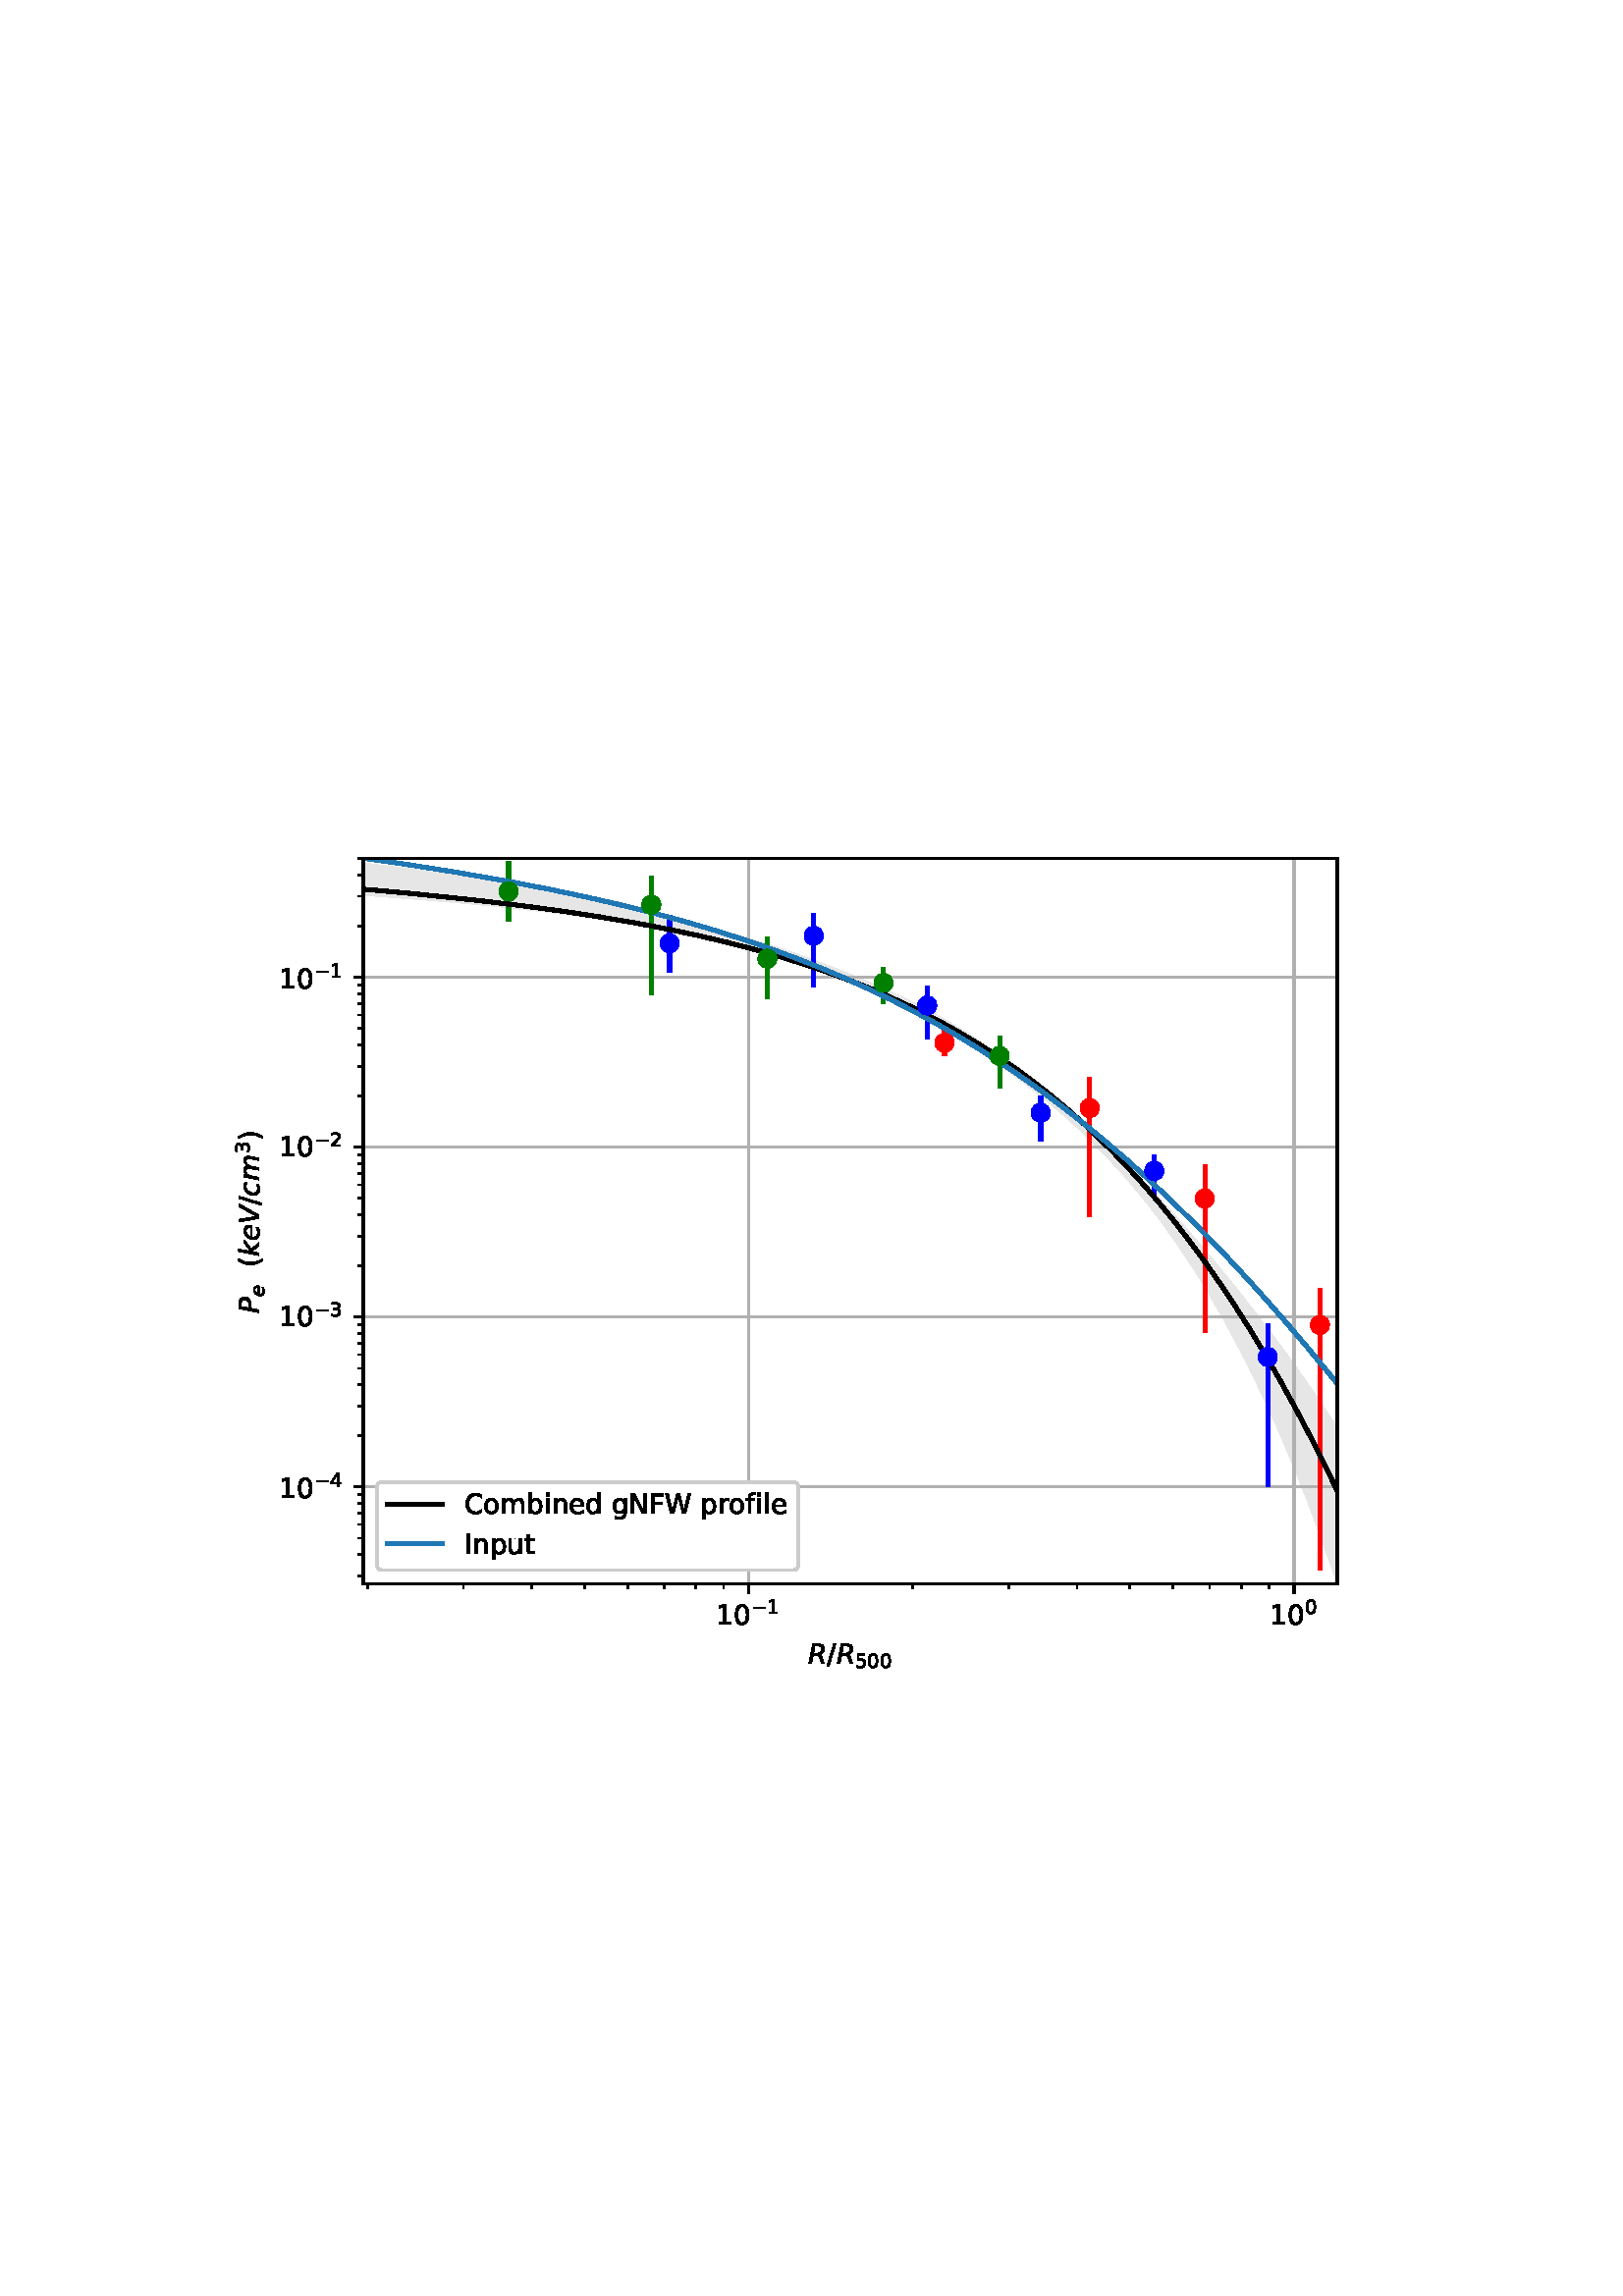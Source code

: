 %!PS-Adobe-3.0 EPSF-3.0
%%Orientation: portrait
%%BoundingBox: 75 223 536 568
%%EndComments
%%BeginProlog
/mpldict 9 dict def
mpldict begin
/m { moveto } bind def
/l { lineto } bind def
/r { rlineto } bind def
/c { curveto } bind def
/cl { closepath } bind def
/box {
m
1 index 0 r
0 exch r
neg 0 r
cl
} bind def
/clipbox {
box
clip
newpath
} bind def
%!PS-Adobe-3.0 Resource-Font
%%Copyright: Copyright (c) 2003 by Bitstream, Inc. All Rights Reserved. Copyright (c) 2006 by Tavmjong Bah. All Rights Reserved. DejaVu changes are in public domain 
25 dict begin
/_d{bind def}bind def
/_m{moveto}_d
/_l{lineto}_d
/_cl{closepath eofill}_d
/_c{curveto}_d
/_sc{7 -1 roll{setcachedevice}{pop pop pop pop pop pop}ifelse}_d
/_e{exec}_d
/FontName /DejaVuSans def
/PaintType 0 def
/FontMatrix[.001 0 0 .001 0 0]def
/FontBBox[-1021 -463 1793 1232]def
/FontType 3 def
/Encoding [ /space /parenleft /parenright /slash /zero /one /two /three /four /five /C /F /I /N /W /b /d /e /f /g /i /l /m /n /o /p /r /t /u /minus ] def
/FontInfo 10 dict dup begin
/FamilyName (DejaVu Sans) def
/FullName (DejaVu Sans) def
/Notice (Copyright (c) 2003 by Bitstream, Inc. All Rights Reserved. Copyright (c) 2006 by Tavmjong Bah. All Rights Reserved. DejaVu changes are in public domain ) def
/Weight (Book) def
/Version (Version 2.35) def
/ItalicAngle 0.0 def
/isFixedPitch false def
/UnderlinePosition -130 def
/UnderlineThickness 90 def
end readonly def
/CharStrings 30 dict dup begin
/space{318 0 0 0 0 0 _sc
}_d
/parenleft{390 0 86 -131 310 759 _sc
310 759 _m
266 683 234 609 213 536 _c
191 463 181 389 181 314 _c
181 238 191 164 213 91 _c
234 17 266 -56 310 -131 _c
232 -131 _l
183 -54 146 20 122 94 _c
98 168 86 241 86 314 _c
86 386 98 459 122 533 _c
146 607 182 682 232 759 _c
310 759 _l
_cl}_d
/parenright{390 0 80 -131 304 759 _sc
80 759 _m
158 759 _l
206 682 243 607 267 533 _c
291 459 304 386 304 314 _c
304 241 291 168 267 94 _c
243 20 206 -54 158 -131 _c
80 -131 _l
123 -56 155 17 177 91 _c
198 164 209 238 209 314 _c
209 389 198 463 177 536 _c
155 609 123 683 80 759 _c
_cl}_d
/slash{337 0 0 -92 337 729 _sc
254 729 _m
337 729 _l
83 -92 _l
0 -92 _l
254 729 _l
_cl}_d
/zero{636 0 66 -13 570 742 _sc
318 664 _m
267 664 229 639 203 589 _c
177 539 165 464 165 364 _c
165 264 177 189 203 139 _c
229 89 267 64 318 64 _c
369 64 407 89 433 139 _c
458 189 471 264 471 364 _c
471 464 458 539 433 589 _c
407 639 369 664 318 664 _c
318 742 _m
399 742 461 709 505 645 _c
548 580 570 486 570 364 _c
570 241 548 147 505 83 _c
461 19 399 -13 318 -13 _c
236 -13 173 19 130 83 _c
87 147 66 241 66 364 _c
66 486 87 580 130 645 _c
173 709 236 742 318 742 _c
_cl}_d
/one{636 0 110 0 544 729 _sc
124 83 _m
285 83 _l
285 639 _l
110 604 _l
110 694 _l
284 729 _l
383 729 _l
383 83 _l
544 83 _l
544 0 _l
124 0 _l
124 83 _l
_cl}_d
/two{{636 0 73 0 536 742 _sc
192 83 _m
536 83 _l
536 0 _l
73 0 _l
73 83 _l
110 121 161 173 226 239 _c
290 304 331 346 348 365 _c
380 400 402 430 414 455 _c
426 479 433 504 433 528 _c
433 566 419 598 392 622 _c
365 646 330 659 286 659 _c
255 659 222 653 188 643 _c
154 632 117 616 78 594 _c
78 694 _l
118 710 155 722 189 730 _c
223 738 255 742 284 742 _c
}_e{359 742 419 723 464 685 _c
509 647 532 597 532 534 _c
532 504 526 475 515 449 _c
504 422 484 390 454 354 _c
446 344 420 317 376 272 _c
332 227 271 164 192 83 _c
_cl}_e}_d
/three{{636 0 76 -13 556 742 _sc
406 393 _m
453 383 490 362 516 330 _c
542 298 556 258 556 212 _c
556 140 531 84 482 45 _c
432 6 362 -13 271 -13 _c
240 -13 208 -10 176 -4 _c
144 1 110 10 76 22 _c
76 117 _l
103 101 133 89 166 81 _c
198 73 232 69 268 69 _c
330 69 377 81 409 105 _c
441 129 458 165 458 212 _c
458 254 443 288 413 312 _c
383 336 341 349 287 349 _c
}_e{202 349 _l
202 430 _l
291 430 _l
339 430 376 439 402 459 _c
428 478 441 506 441 543 _c
441 580 427 609 401 629 _c
374 649 336 659 287 659 _c
260 659 231 656 200 650 _c
169 644 135 635 98 623 _c
98 711 _l
135 721 170 729 203 734 _c
235 739 266 742 296 742 _c
370 742 429 725 473 691 _c
517 657 539 611 539 553 _c
539 513 527 479 504 451 _c
481 423 448 403 406 393 _c
_cl}_e}_d
/four{636 0 49 0 580 729 _sc
378 643 _m
129 254 _l
378 254 _l
378 643 _l
352 729 _m
476 729 _l
476 254 _l
580 254 _l
580 172 _l
476 172 _l
476 0 _l
378 0 _l
378 172 _l
49 172 _l
49 267 _l
352 729 _l
_cl}_d
/five{{636 0 77 -13 549 729 _sc
108 729 _m
495 729 _l
495 646 _l
198 646 _l
198 467 _l
212 472 227 476 241 478 _c
255 480 270 482 284 482 _c
365 482 429 459 477 415 _c
525 370 549 310 549 234 _c
549 155 524 94 475 51 _c
426 8 357 -13 269 -13 _c
238 -13 207 -10 175 -6 _c
143 -1 111 6 77 17 _c
77 116 _l
106 100 136 88 168 80 _c
199 72 232 69 267 69 _c
}_e{323 69 368 83 401 113 _c
433 143 450 183 450 234 _c
450 284 433 324 401 354 _c
368 384 323 399 267 399 _c
241 399 214 396 188 390 _c
162 384 135 375 108 363 _c
108 729 _l
_cl}_e}_d
/C{{698 0 56 -13 644 742 _sc
644 673 _m
644 569 _l
610 599 575 622 537 638 _c
499 653 460 661 418 661 _c
334 661 270 635 226 584 _c
182 533 160 460 160 364 _c
160 268 182 194 226 143 _c
270 92 334 67 418 67 _c
460 67 499 74 537 90 _c
575 105 610 128 644 159 _c
644 56 _l
609 32 572 15 534 4 _c
496 -7 455 -13 412 -13 _c
302 -13 215 20 151 87 _c
}_e{87 154 56 246 56 364 _c
56 481 87 573 151 641 _c
215 708 302 742 412 742 _c
456 742 497 736 535 725 _c
573 713 610 696 644 673 _c
_cl}_e}_d
/F{575 0 98 0 517 729 _sc
98 729 _m
517 729 _l
517 646 _l
197 646 _l
197 431 _l
486 431 _l
486 348 _l
197 348 _l
197 0 _l
98 0 _l
98 729 _l
_cl}_d
/I{295 0 98 0 197 729 _sc
98 729 _m
197 729 _l
197 0 _l
98 0 _l
98 729 _l
_cl}_d
/N{748 0 98 0 650 729 _sc
98 729 _m
231 729 _l
554 119 _l
554 729 _l
650 729 _l
650 0 _l
517 0 _l
194 610 _l
194 0 _l
98 0 _l
98 729 _l
_cl}_d
/W{989 0 33 0 956 729 _sc
33 729 _m
133 729 _l
286 113 _l
439 729 _l
550 729 _l
703 113 _l
856 729 _l
956 729 _l
773 0 _l
649 0 _l
495 633 _l
340 0 _l
216 0 _l
33 729 _l
_cl}_d
/b{{635 0 91 -13 580 760 _sc
487 273 _m
487 339 473 390 446 428 _c
418 466 381 485 334 485 _c
286 485 249 466 222 428 _c
194 390 181 339 181 273 _c
181 207 194 155 222 117 _c
249 79 286 61 334 61 _c
381 61 418 79 446 117 _c
473 155 487 207 487 273 _c
181 464 _m
199 496 223 520 252 536 _c
281 552 316 560 356 560 _c
422 560 476 533 518 481 _c
559 428 580 359 580 273 _c
}_e{580 187 559 117 518 65 _c
476 13 422 -13 356 -13 _c
316 -13 281 -5 252 10 _c
223 25 199 49 181 82 _c
181 0 _l
91 0 _l
91 760 _l
181 760 _l
181 464 _l
_cl}_e}_d
/d{{635 0 55 -13 544 760 _sc
454 464 _m
454 760 _l
544 760 _l
544 0 _l
454 0 _l
454 82 _l
435 49 411 25 382 10 _c
353 -5 319 -13 279 -13 _c
213 -13 159 13 117 65 _c
75 117 55 187 55 273 _c
55 359 75 428 117 481 _c
159 533 213 560 279 560 _c
319 560 353 552 382 536 _c
411 520 435 496 454 464 _c
148 273 _m
148 207 161 155 188 117 _c
215 79 253 61 301 61 _c
}_e{348 61 385 79 413 117 _c
440 155 454 207 454 273 _c
454 339 440 390 413 428 _c
385 466 348 485 301 485 _c
253 485 215 466 188 428 _c
161 390 148 339 148 273 _c
_cl}_e}_d
/e{{615 0 55 -13 562 560 _sc
562 296 _m
562 252 _l
149 252 _l
153 190 171 142 205 110 _c
238 78 284 62 344 62 _c
378 62 412 66 444 74 _c
476 82 509 95 541 113 _c
541 28 _l
509 14 476 3 442 -3 _c
408 -9 373 -13 339 -13 _c
251 -13 182 12 131 62 _c
80 112 55 181 55 268 _c
55 357 79 428 127 481 _c
175 533 241 560 323 560 _c
397 560 455 536 498 489 _c
}_e{540 441 562 377 562 296 _c
472 322 _m
471 371 457 410 431 440 _c
404 469 368 484 324 484 _c
274 484 234 469 204 441 _c
174 413 156 373 152 322 _c
472 322 _l
_cl}_e}_d
/f{352 0 23 0 371 760 _sc
371 760 _m
371 685 _l
285 685 _l
253 685 230 678 218 665 _c
205 652 199 629 199 595 _c
199 547 _l
347 547 _l
347 477 _l
199 477 _l
199 0 _l
109 0 _l
109 477 _l
23 477 _l
23 547 _l
109 547 _l
109 585 _l
109 645 123 690 151 718 _c
179 746 224 760 286 760 _c
371 760 _l
_cl}_d
/g{{635 0 55 -207 544 560 _sc
454 280 _m
454 344 440 395 414 431 _c
387 467 349 485 301 485 _c
253 485 215 467 188 431 _c
161 395 148 344 148 280 _c
148 215 161 165 188 129 _c
215 93 253 75 301 75 _c
349 75 387 93 414 129 _c
440 165 454 215 454 280 _c
544 68 _m
544 -24 523 -93 482 -139 _c
440 -184 377 -207 292 -207 _c
260 -207 231 -204 203 -200 _c
175 -195 147 -188 121 -178 _c
}_e{121 -91 _l
147 -105 173 -115 199 -122 _c
225 -129 251 -133 278 -133 _c
336 -133 380 -117 410 -87 _c
439 -56 454 -10 454 52 _c
454 96 _l
435 64 411 40 382 24 _c
353 8 319 0 279 0 _c
211 0 157 25 116 76 _c
75 127 55 195 55 280 _c
55 364 75 432 116 483 _c
157 534 211 560 279 560 _c
319 560 353 552 382 536 _c
411 520 435 496 454 464 _c
454 547 _l
544 547 _l
}_e{544 68 _l
_cl}_e}_d
/i{278 0 94 0 184 760 _sc
94 547 _m
184 547 _l
184 0 _l
94 0 _l
94 547 _l
94 760 _m
184 760 _l
184 646 _l
94 646 _l
94 760 _l
_cl}_d
/l{278 0 94 0 184 760 _sc
94 760 _m
184 760 _l
184 0 _l
94 0 _l
94 760 _l
_cl}_d
/m{{974 0 91 0 889 560 _sc
520 442 _m
542 482 569 511 600 531 _c
631 550 668 560 711 560 _c
767 560 811 540 842 500 _c
873 460 889 403 889 330 _c
889 0 _l
799 0 _l
799 327 _l
799 379 789 418 771 444 _c
752 469 724 482 686 482 _c
639 482 602 466 575 435 _c
548 404 535 362 535 309 _c
535 0 _l
445 0 _l
445 327 _l
445 379 435 418 417 444 _c
398 469 369 482 331 482 _c
}_e{285 482 248 466 221 435 _c
194 404 181 362 181 309 _c
181 0 _l
91 0 _l
91 547 _l
181 547 _l
181 462 _l
201 495 226 520 255 536 _c
283 552 317 560 357 560 _c
397 560 430 550 458 530 _c
486 510 506 480 520 442 _c
_cl}_e}_d
/n{634 0 91 0 549 560 _sc
549 330 _m
549 0 _l
459 0 _l
459 327 _l
459 379 448 417 428 443 _c
408 469 378 482 338 482 _c
289 482 251 466 223 435 _c
195 404 181 362 181 309 _c
181 0 _l
91 0 _l
91 547 _l
181 547 _l
181 462 _l
202 494 227 519 257 535 _c
286 551 320 560 358 560 _c
420 560 468 540 500 501 _c
532 462 549 405 549 330 _c
_cl}_d
/o{612 0 55 -13 557 560 _sc
306 484 _m
258 484 220 465 192 427 _c
164 389 150 338 150 273 _c
150 207 163 156 191 118 _c
219 80 257 62 306 62 _c
354 62 392 80 420 118 _c
448 156 462 207 462 273 _c
462 337 448 389 420 427 _c
392 465 354 484 306 484 _c
306 560 _m
384 560 445 534 490 484 _c
534 433 557 363 557 273 _c
557 183 534 113 490 63 _c
445 12 384 -13 306 -13 _c
227 -13 165 12 121 63 _c
77 113 55 183 55 273 _c
55 363 77 433 121 484 _c
165 534 227 560 306 560 _c
_cl}_d
/p{{635 0 91 -207 580 560 _sc
181 82 _m
181 -207 _l
91 -207 _l
91 547 _l
181 547 _l
181 464 _l
199 496 223 520 252 536 _c
281 552 316 560 356 560 _c
422 560 476 533 518 481 _c
559 428 580 359 580 273 _c
580 187 559 117 518 65 _c
476 13 422 -13 356 -13 _c
316 -13 281 -5 252 10 _c
223 25 199 49 181 82 _c
487 273 _m
487 339 473 390 446 428 _c
418 466 381 485 334 485 _c
}_e{286 485 249 466 222 428 _c
194 390 181 339 181 273 _c
181 207 194 155 222 117 _c
249 79 286 61 334 61 _c
381 61 418 79 446 117 _c
473 155 487 207 487 273 _c
_cl}_e}_d
/r{411 0 91 0 411 560 _sc
411 463 _m
401 469 390 473 378 476 _c
366 478 353 480 339 480 _c
288 480 249 463 222 430 _c
194 397 181 350 181 288 _c
181 0 _l
91 0 _l
91 547 _l
181 547 _l
181 462 _l
199 495 224 520 254 536 _c
284 552 321 560 365 560 _c
371 560 378 559 386 559 _c
393 558 401 557 411 555 _c
411 463 _l
_cl}_d
/t{392 0 27 0 368 702 _sc
183 702 _m
183 547 _l
368 547 _l
368 477 _l
183 477 _l
183 180 _l
183 135 189 106 201 94 _c
213 81 238 75 276 75 _c
368 75 _l
368 0 _l
276 0 _l
206 0 158 13 132 39 _c
106 65 93 112 93 180 _c
93 477 _l
27 477 _l
27 547 _l
93 547 _l
93 702 _l
183 702 _l
_cl}_d
/u{634 0 85 -13 543 560 _sc
85 216 _m
85 547 _l
175 547 _l
175 219 _l
175 167 185 129 205 103 _c
225 77 255 64 296 64 _c
344 64 383 79 411 110 _c
439 141 453 183 453 237 _c
453 547 _l
543 547 _l
543 0 _l
453 0 _l
453 84 _l
431 50 405 26 377 10 _c
348 -5 315 -13 277 -13 _c
214 -13 166 6 134 45 _c
101 83 85 140 85 216 _c
311 560 _m
311 560 _l
_cl}_d
/minus{838 0 106 272 732 355 _sc
106 355 _m
732 355 _l
732 272 _l
106 272 _l
106 355 _l
_cl}_d
end readonly def

/BuildGlyph
 {exch begin
 CharStrings exch
 2 copy known not{pop /.notdef}if
 true 3 1 roll get exec
 end}_d

/BuildChar {
 1 index /Encoding get exch get
 1 index /BuildGlyph get exec
}_d

FontName currentdict end definefont pop
%!PS-Adobe-3.0 Resource-Font
%%Copyright: Copyright (c) 2003 by Bitstream, Inc. All Rights Reserved. Copyright (c) 2006 by Tavmjong Bah. All Rights Reserved. DejaVu changes are in public domain 
25 dict begin
/_d{bind def}bind def
/_m{moveto}_d
/_l{lineto}_d
/_cl{closepath eofill}_d
/_c{curveto}_d
/_sc{7 -1 roll{setcachedevice}{pop pop pop pop pop pop}ifelse}_d
/_e{exec}_d
/FontName /DejaVuSans-Oblique def
/PaintType 0 def
/FontMatrix[.001 0 0 .001 0 0]def
/FontBBox[-1016 -350 1659 1068]def
/FontType 3 def
/Encoding [ /P /R /V /c /e /k /m ] def
/FontInfo 10 dict dup begin
/FamilyName (DejaVu Sans) def
/FullName (DejaVu Sans Oblique) def
/Notice (Copyright (c) 2003 by Bitstream, Inc. All Rights Reserved. Copyright (c) 2006 by Tavmjong Bah. All Rights Reserved. DejaVu changes are in public domain ) def
/Weight (Oblique) def
/Version (Version 2.35) def
/ItalicAngle -11.0 def
/isFixedPitch false def
/UnderlinePosition -130 def
/UnderlineThickness 90 def
end readonly def
/CharStrings 7 dict dup begin
/P{603 0 27 0 601 729 _sc
169 729 _m
397 729 _l
463 729 514 713 549 682 _c
583 651 601 606 601 547 _c
601 467 575 404 524 360 _c
472 315 400 293 307 293 _c
183 293 _l
126 0 _l
27 0 _l
169 729 _l
252 648 _m
199 374 _l
323 374 _l
379 374 422 388 452 417 _c
482 445 497 486 497 540 _c
497 574 486 600 466 619 _c
446 638 417 648 381 648 _c
252 648 _l
_cl}_d
/R{{695 0 27 0 600 729 _sc
252 648 _m
202 389 _l
329 389 _l
379 389 419 402 450 430 _c
480 458 496 494 496 538 _c
496 573 485 600 465 619 _c
444 638 414 648 376 648 _c
252 648 _l
433 350 _m
453 345 471 333 485 314 _c
499 294 515 256 533 199 _c
595 0 _l
491 0 _l
434 187 _l
419 235 402 267 383 283 _c
363 299 334 308 295 308 _c
186 308 _l
126 0 _l
27 0 _l
169 729 _l
}_e{391 729 _l
458 729 510 713 546 683 _c
582 653 600 609 600 552 _c
600 501 584 457 554 420 _c
523 382 483 359 433 350 _c
_cl}_e}_d
/V{684 0 78 0 742 729 _sc
206 0 _m
78 729 _l
175 729 _l
281 102 _l
635 729 _l
742 729 _l
321 0 _l
206 0 _l
_cl}_d
/c{{550 0 46 -13 536 560 _sc
536 526 _m
518 437 _l
496 452 473 464 449 472 _c
425 480 400 484 374 484 _c
345 484 318 479 292 469 _c
266 459 244 444 227 426 _c
199 397 177 364 162 326 _c
146 288 139 248 139 208 _c
139 158 151 122 176 98 _c
200 74 238 62 288 62 _c
312 62 339 65 367 73 _c
395 80 424 91 454 107 _c
437 18 _l
411 7 384 0 356 -5 _c
}_e{328 -10 300 -13 272 -13 _c
199 -13 143 5 104 41 _c
65 77 46 128 46 196 _c
46 252 56 304 76 352 _c
96 400 127 443 167 481 _c
194 507 226 526 263 540 _c
299 553 340 560 384 560 _c
409 560 434 557 459 551 _c
484 545 510 537 536 526 _c
_cl}_e}_d
/e{{615 0 46 -13 571 560 _sc
481 322 _m
481 327 482 332 483 338 _c
483 344 484 349 484 355 _c
484 395 472 426 449 449 _c
425 472 394 484 354 484 _c
309 484 270 469 236 441 _c
202 413 176 373 158 322 _c
481 322 _l
559 252 _m
141 252 _l
139 239 137 229 137 222 _c
136 215 136 209 136 204 _c
136 158 150 123 178 99 _c
206 74 245 62 296 62 _c
334 62 371 66 406 75 _c
}_e{441 83 474 96 504 114 _c
487 25 _l
454 11 420 2 386 -4 _c
352 -10 317 -13 282 -13 _c
206 -13 147 5 107 41 _c
66 77 46 128 46 195 _c
46 251 56 304 76 353 _c
96 402 126 446 166 485 _c
191 509 221 527 256 540 _c
291 553 328 560 368 560 _c
430 560 479 541 516 504 _c
552 467 571 417 571 355 _c
571 340 570 324 568 307 _c
566 289 563 271 559 252 _c
_cl}_e}_d
/k{579 0 35 0 612 760 _sc
183 760 _m
273 760 _l
187 317 _l
495 547 _l
612 547 _l
268 285 _l
519 0 _l
410 0 _l
177 267 _l
125 0 _l
35 0 _l
183 760 _l
_cl}_d
/m{{974 0 35 0 906 560 _sc
898 330 _m
834 0 _l
744 0 _l
807 327 _l
809 341 811 353 813 363 _c
814 373 815 381 815 389 _c
815 418 806 441 790 457 _c
774 473 751 482 722 482 _c
678 482 639 465 605 433 _c
571 400 549 357 539 305 _c
479 0 _l
389 0 _l
453 327 _l
455 339 457 350 459 360 _c
460 370 461 380 461 388 _c
461 418 452 441 436 457 _c
420 473 397 482 369 482 _c
}_e{325 482 285 465 251 433 _c
217 400 195 357 185 305 _c
125 0 _l
35 0 _l
142 547 _l
232 547 _l
215 462 _l
239 494 267 518 300 535 _c
333 551 368 560 406 560 _c
445 560 477 549 503 529 _c
529 508 544 479 550 442 _c
577 480 609 510 645 530 _c
681 550 719 560 759 560 _c
805 560 841 546 867 519 _c
893 492 906 454 906 405 _c
906 394 905 382 904 369 _c
}_e{902 356 900 343 898 330 _c
_cl}_e}_d
end readonly def

/BuildGlyph
 {exch begin
 CharStrings exch
 2 copy known not{pop /.notdef}if
 true 3 1 roll get exec
 end}_d

/BuildChar {
 1 index /Encoding get exch get
 1 index /BuildGlyph get exec
}_d

FontName currentdict end definefont pop
end
%%EndProlog
mpldict begin
75.6 223.2 translate
460.8 345.6 0 0 clipbox
gsave
0 0 m
460.8 0 l
460.8 345.6 l
0 345.6 l
cl
1.000 setgray
fill
grestore
gsave
57.6 38.016 m
414.72 38.016 l
414.72 304.128 l
57.6 304.128 l
cl
1.000 setgray
fill
grestore
gsave
357.1 266.1 57.6 38.02 clipbox
57.6 302.377 m
57.6 290.484 l
67.47 289.751 l
76.331 289.06 l
84.372 288.437 l
91.731 287.798 l
98.515 287.157 l
104.807 286.536 l
110.674 285.926 l
116.17 285.332 l
121.338 284.747 l
126.216 284.159 l
130.835 283.559 l
135.221 282.966 l
139.395 282.373 l
143.378 281.787 l
147.187 281.227 l
150.835 280.645 l
154.336 280.062 l
157.702 279.516 l
160.942 278.949 l
164.066 278.351 l
167.081 277.781 l
169.995 277.22 l
172.814 276.685 l
175.545 276.092 l
178.192 275.526 l
180.761 274.956 l
183.256 274.391 l
185.682 273.859 l
188.042 273.286 l
190.339 272.719 l
192.577 272.171 l
194.759 271.608 l
196.887 271.069 l
198.965 270.525 l
200.994 269.963 l
202.976 269.386 l
204.915 268.821 l
206.811 268.247 l
208.666 267.682 l
210.483 267.137 l
212.263 266.588 l
214.006 266.027 l
215.716 265.457 l
217.392 264.891 l
219.037 264.328 l
220.651 263.768 l
222.236 263.226 l
223.792 262.687 l
225.321 262.13 l
226.824 261.584 l
228.3 261.023 l
229.753 260.471 l
231.181 259.911 l
232.586 259.375 l
233.969 258.826 l
235.33 258.306 l
236.67 257.752 l
237.99 257.218 l
239.29 256.681 l
240.571 256.155 l
241.833 255.6 l
243.078 255.064 l
244.304 254.524 l
245.514 253.956 l
246.707 253.405 l
247.883 252.889 l
249.044 252.337 l
250.19 251.796 l
251.321 251.257 l
252.437 250.724 l
253.539 250.178 l
254.628 249.641 l
255.702 249.124 l
256.764 248.603 l
257.813 248.063 l
258.849 247.532 l
259.873 246.999 l
260.886 246.482 l
261.886 245.954 l
262.875 245.433 l
263.853 244.893 l
264.82 244.365 l
265.777 243.826 l
266.723 243.302 l
267.659 242.785 l
268.584 242.257 l
269.501 241.731 l
270.407 241.202 l
271.304 240.681 l
272.192 240.172 l
273.071 239.666 l
273.941 239.131 l
274.803 238.619 l
275.656 238.116 l
276.501 237.599 l
277.338 237.084 l
278.166 236.574 l
278.987 236.064 l
279.8 235.554 l
280.606 235.027 l
281.404 234.515 l
282.195 234.007 l
282.979 233.508 l
283.756 233.01 l
284.526 232.497 l
285.289 231.993 l
286.045 231.478 l
286.795 230.972 l
287.539 230.471 l
288.276 229.968 l
289.007 229.469 l
289.732 228.983 l
290.451 228.489 l
291.164 227.998 l
291.871 227.491 l
292.573 226.99 l
293.269 226.493 l
293.959 225.995 l
294.644 225.508 l
295.324 225.008 l
295.998 224.509 l
296.667 224.006 l
297.331 223.512 l
297.99 223.019 l
298.644 222.524 l
299.293 222.031 l
299.937 221.551 l
300.577 221.066 l
301.212 220.584 l
301.842 220.111 l
302.468 219.632 l
303.089 219.148 l
303.706 218.672 l
304.318 218.166 l
304.926 217.672 l
305.53 217.192 l
306.13 216.715 l
306.726 216.237 l
307.317 215.766 l
307.905 215.29 l
308.489 214.817 l
309.068 214.341 l
309.644 213.858 l
310.216 213.383 l
310.785 212.908 l
311.35 212.437 l
311.911 211.949 l
312.468 211.463 l
313.022 211.005 l
313.572 210.534 l
314.119 210.046 l
314.663 209.562 l
315.203 209.098 l
315.74 208.59 l
316.273 208.124 l
316.803 207.631 l
317.33 207.147 l
317.854 206.659 l
318.375 206.153 l
318.892 205.664 l
319.407 205.199 l
319.918 204.705 l
320.427 204.231 l
320.932 203.76 l
321.435 203.274 l
321.935 202.773 l
322.432 202.301 l
322.926 201.831 l
323.417 201.358 l
323.905 200.903 l
324.391 200.412 l
324.874 199.934 l
325.354 199.451 l
325.832 198.971 l
326.307 198.494 l
326.78 198.026 l
327.25 197.534 l
327.717 197.057 l
328.182 196.576 l
328.645 196.094 l
329.105 195.615 l
329.562 195.144 l
330.017 194.654 l
330.47 194.175 l
330.921 193.687 l
331.369 193.21 l
331.815 192.721 l
332.258 192.234 l
332.699 191.768 l
333.139 191.309 l
333.575 190.827 l
334.01 190.367 l
334.443 189.883 l
334.873 189.411 l
335.301 188.948 l
335.727 188.485 l
336.151 188.019 l
336.574 187.547 l
336.993 187.066 l
337.411 186.591 l
337.827 186.111 l
338.241 185.62 l
338.653 185.148 l
339.063 184.658 l
339.472 184.17 l
339.878 183.686 l
340.282 183.202 l
340.685 182.713 l
341.085 182.224 l
341.484 181.75 l
341.881 181.273 l
342.276 180.817 l
342.669 180.334 l
343.061 179.851 l
343.451 179.371 l
343.839 178.903 l
344.225 178.423 l
344.61 177.94 l
344.993 177.469 l
345.374 176.959 l
345.754 176.494 l
346.132 176.004 l
346.508 175.503 l
346.882 175.026 l
347.256 174.538 l
347.627 174.044 l
347.997 173.577 l
348.365 173.1 l
348.732 172.597 l
349.097 172.118 l
349.461 171.626 l
349.823 171.156 l
350.184 170.666 l
350.543 170.166 l
350.901 169.667 l
351.257 169.156 l
351.612 168.668 l
351.965 168.179 l
352.317 167.705 l
352.667 167.204 l
353.017 166.713 l
353.364 166.228 l
353.711 165.722 l
354.055 165.246 l
354.399 164.791 l
354.741 164.289 l
355.082 163.788 l
355.422 163.299 l
355.76 162.82 l
356.097 162.364 l
356.432 161.888 l
356.767 161.388 l
357.1 160.884 l
357.431 160.395 l
357.762 159.899 l
358.091 159.443 l
358.419 158.961 l
358.746 158.461 l
359.071 157.964 l
359.396 157.467 l
359.719 156.972 l
360.041 156.494 l
360.361 155.995 l
360.681 155.488 l
360.999 154.989 l
361.316 154.508 l
361.633 154.028 l
361.947 153.544 l
362.261 153.064 l
362.574 152.586 l
362.885 152.105 l
363.196 151.609 l
363.505 151.134 l
363.813 150.637 l
364.12 150.148 l
364.426 149.642 l
364.731 149.131 l
365.035 148.619 l
365.338 148.108 l
365.64 147.608 l
365.941 147.108 l
366.24 146.609 l
366.539 146.109 l
366.837 145.609 l
367.133 145.106 l
367.429 144.609 l
367.723 144.119 l
368.017 143.612 l
368.31 143.113 l
368.601 142.61 l
368.892 142.109 l
369.182 141.607 l
369.47 141.111 l
369.758 140.601 l
370.045 140.085 l
370.331 139.599 l
370.616 139.113 l
370.9 138.613 l
371.183 138.114 l
371.465 137.619 l
371.746 137.125 l
372.027 136.616 l
372.306 136.151 l
372.585 135.684 l
372.862 135.198 l
373.139 134.697 l
373.415 134.207 l
373.69 133.711 l
373.964 133.198 l
374.238 132.688 l
374.51 132.196 l
374.782 131.686 l
375.052 131.181 l
375.322 130.706 l
375.591 130.2 l
375.859 129.693 l
376.127 129.197 l
376.393 128.689 l
376.659 128.179 l
376.924 127.682 l
377.188 127.176 l
377.452 126.67 l
377.714 126.167 l
377.976 125.663 l
378.237 125.156 l
378.497 124.65 l
378.757 124.147 l
379.015 123.648 l
379.273 123.153 l
379.53 122.658 l
379.787 122.162 l
380.042 121.668 l
380.297 121.19 l
380.551 120.711 l
380.804 120.212 l
381.057 119.712 l
381.309 119.209 l
381.56 118.704 l
381.811 118.208 l
382.06 117.721 l
382.309 117.217 l
382.558 116.721 l
382.805 116.231 l
383.052 115.727 l
383.298 115.229 l
383.544 114.724 l
383.788 114.216 l
384.033 113.713 l
384.276 113.214 l
384.519 112.706 l
384.761 112.211 l
385.002 111.701 l
385.243 111.191 l
385.483 110.681 l
385.722 110.174 l
385.961 109.677 l
386.199 109.171 l
386.437 108.669 l
386.673 108.168 l
386.91 107.668 l
387.145 107.16 l
387.38 106.646 l
387.614 106.143 l
387.848 105.672 l
388.081 105.174 l
388.313 104.676 l
388.545 104.178 l
388.776 103.68 l
389.006 103.183 l
389.236 102.685 l
389.466 102.187 l
389.694 101.694 l
389.922 101.206 l
390.15 100.708 l
390.377 100.21 l
390.603 99.712 l
390.829 99.214 l
391.054 98.711 l
391.278 98.204 l
391.502 97.707 l
391.726 97.225 l
391.948 96.749 l
392.171 96.264 l
392.392 95.786 l
392.613 95.279 l
392.834 94.774 l
393.054 94.266 l
393.273 93.768 l
393.492 93.27 l
393.711 92.759 l
393.928 92.255 l
394.146 91.749 l
394.362 91.249 l
394.579 90.75 l
394.794 90.256 l
395.009 89.77 l
395.224 89.261 l
395.438 88.749 l
395.651 88.241 l
395.864 87.734 l
396.077 87.224 l
396.289 86.713 l
396.5 86.217 l
396.711 85.728 l
396.921 85.239 l
397.131 84.729 l
397.341 84.22 l
397.55 83.711 l
397.758 83.202 l
397.966 82.697 l
398.173 82.199 l
398.38 81.701 l
398.587 81.189 l
398.792 80.677 l
398.998 80.166 l
399.203 79.664 l
399.407 79.183 l
399.611 78.701 l
399.815 78.22 l
400.018 77.722 l
400.22 77.221 l
400.422 76.718 l
400.624 76.214 l
400.825 75.711 l
401.026 75.208 l
401.226 74.712 l
401.426 74.217 l
401.625 73.722 l
401.824 73.227 l
402.022 72.737 l
402.22 72.27 l
402.418 71.764 l
402.615 71.25 l
402.811 70.736 l
403.007 70.225 l
403.203 69.722 l
403.398 69.219 l
403.593 68.715 l
403.788 68.212 l
403.982 67.709 l
404.175 67.199 l
404.368 66.689 l
404.561 66.178 l
404.753 65.668 l
404.945 65.156 l
405.136 64.646 l
405.327 64.137 l
405.518 63.644 l
405.708 63.133 l
405.898 62.622 l
406.087 62.113 l
406.276 61.606 l
406.464 61.108 l
406.652 60.593 l
406.84 60.093 l
407.027 59.594 l
407.214 59.094 l
407.401 58.595 l
407.587 58.104 l
407.772 57.599 l
407.958 57.087 l
408.143 56.574 l
408.327 56.061 l
408.511 55.549 l
408.695 55.036 l
408.878 54.523 l
409.061 54.008 l
409.244 53.492 l
409.426 52.977 l
409.607 52.472 l
409.789 51.961 l
409.97 51.449 l
410.151 50.936 l
410.331 50.424 l
410.511 49.911 l
410.69 49.399 l
410.869 48.886 l
411.048 48.374 l
411.227 47.861 l
411.405 47.353 l
411.582 46.894 l
411.76 46.414 l
411.937 45.937 l
412.113 45.457 l
412.289 44.955 l
412.465 44.453 l
412.641 43.951 l
412.816 43.448 l
412.991 42.946 l
413.165 42.44 l
413.339 41.934 l
413.513 41.43 l
413.687 40.95 l
413.86 40.454 l
414.032 39.957 l
414.205 39.461 l
414.377 38.991 l
414.549 38.52 l
414.72 38.016 l
414.72 95.364 l
414.72 95.364 l
414.549 95.624 l
414.377 95.877 l
414.205 96.126 l
414.032 96.376 l
413.86 96.631 l
413.687 96.909 l
413.513 97.17 l
413.339 97.418 l
413.165 97.683 l
412.991 97.95 l
412.816 98.218 l
412.641 98.486 l
412.465 98.755 l
412.289 99.018 l
412.113 99.281 l
411.937 99.545 l
411.76 99.808 l
411.582 100.074 l
411.405 100.349 l
411.227 100.623 l
411.048 100.898 l
410.869 101.169 l
410.69 101.435 l
410.511 101.7 l
410.331 101.962 l
410.151 102.226 l
409.97 102.494 l
409.789 102.761 l
409.607 103.036 l
409.426 103.315 l
409.244 103.592 l
409.061 103.869 l
408.878 104.145 l
408.695 104.422 l
408.511 104.698 l
408.327 104.964 l
408.143 105.238 l
407.958 105.514 l
407.772 105.771 l
407.587 106.036 l
407.401 106.314 l
407.214 106.594 l
407.027 106.874 l
406.84 107.153 l
406.652 107.424 l
406.464 107.677 l
406.276 107.957 l
406.087 108.234 l
405.898 108.511 l
405.708 108.788 l
405.518 109.056 l
405.327 109.324 l
405.136 109.598 l
404.945 109.884 l
404.753 110.171 l
404.561 110.458 l
404.368 110.745 l
404.175 111.032 l
403.982 111.307 l
403.788 111.576 l
403.593 111.845 l
403.398 112.134 l
403.203 112.405 l
403.007 112.673 l
402.811 112.944 l
402.615 113.217 l
402.418 113.494 l
402.22 113.784 l
402.022 114.074 l
401.824 114.365 l
401.625 114.652 l
401.426 114.931 l
401.226 115.21 l
401.026 115.49 l
400.825 115.789 l
400.624 116.129 l
400.422 116.433 l
400.22 116.727 l
400.018 117.02 l
399.815 117.303 l
399.611 117.616 l
399.407 117.905 l
399.203 118.187 l
398.998 118.465 l
398.792 118.742 l
398.587 119.019 l
398.38 119.293 l
398.173 119.56 l
397.966 119.848 l
397.758 120.134 l
397.55 120.423 l
397.341 120.701 l
397.131 120.985 l
396.921 121.274 l
396.711 121.562 l
396.5 121.858 l
396.289 122.149 l
396.077 122.429 l
395.864 122.716 l
395.651 123.002 l
395.438 123.291 l
395.224 123.58 l
395.009 123.879 l
394.794 124.178 l
394.579 124.459 l
394.362 124.746 l
394.146 125.059 l
393.928 125.368 l
393.711 125.657 l
393.492 125.957 l
393.273 126.264 l
393.054 126.536 l
392.834 126.826 l
392.613 127.12 l
392.392 127.401 l
392.171 127.678 l
391.948 127.98 l
391.726 128.286 l
391.502 128.589 l
391.278 128.89 l
391.054 129.182 l
390.829 129.474 l
390.603 129.764 l
390.377 130.055 l
390.15 130.342 l
389.922 130.647 l
389.694 130.94 l
389.466 131.235 l
389.236 131.532 l
389.006 131.829 l
388.776 132.127 l
388.545 132.42 l
388.313 132.709 l
388.081 133.019 l
387.848 133.335 l
387.614 133.649 l
387.38 133.965 l
387.145 134.285 l
386.91 134.59 l
386.673 134.876 l
386.437 135.182 l
386.199 135.498 l
385.961 135.814 l
385.722 136.134 l
385.483 136.452 l
385.243 136.772 l
385.002 137.071 l
384.761 137.364 l
384.519 137.677 l
384.276 137.986 l
384.033 138.297 l
383.788 138.606 l
383.544 138.915 l
383.298 139.229 l
383.052 139.551 l
382.805 139.876 l
382.558 140.19 l
382.309 140.505 l
382.06 140.819 l
381.811 141.162 l
381.56 141.504 l
381.309 141.839 l
381.057 142.164 l
380.804 142.477 l
380.551 142.799 l
380.297 143.128 l
380.042 143.462 l
379.787 143.797 l
379.53 144.111 l
379.273 144.417 l
379.015 144.772 l
378.757 145.12 l
378.497 145.467 l
378.237 145.809 l
377.976 146.125 l
377.714 146.438 l
377.452 146.761 l
377.188 147.089 l
376.924 147.418 l
376.659 147.745 l
376.393 148.063 l
376.127 148.394 l
375.859 148.743 l
375.591 149.068 l
375.322 149.383 l
375.052 149.702 l
374.782 150.034 l
374.51 150.361 l
374.238 150.696 l
373.964 151.024 l
373.69 151.358 l
373.415 151.687 l
373.139 152.016 l
372.862 152.351 l
372.585 152.682 l
372.306 153.026 l
372.027 153.362 l
371.746 153.708 l
371.465 154.062 l
371.183 154.412 l
370.9 154.744 l
370.616 155.097 l
370.331 155.419 l
370.045 155.754 l
369.758 156.09 l
369.47 156.434 l
369.182 156.785 l
368.892 157.112 l
368.601 157.463 l
368.31 157.807 l
368.017 158.135 l
367.723 158.485 l
367.429 158.835 l
367.133 159.199 l
366.837 159.576 l
366.539 159.933 l
366.24 160.282 l
365.941 160.628 l
365.64 160.985 l
365.338 161.334 l
365.035 161.704 l
364.731 162.082 l
364.426 162.452 l
364.12 162.822 l
363.813 163.169 l
363.505 163.516 l
363.196 163.87 l
362.885 164.228 l
362.574 164.605 l
362.261 164.984 l
361.947 165.343 l
361.633 165.709 l
361.316 166.116 l
360.999 166.506 l
360.681 166.879 l
360.361 167.227 l
360.041 167.584 l
359.719 167.961 l
359.396 168.316 l
359.071 168.693 l
358.746 169.068 l
358.419 169.456 l
358.091 169.821 l
357.762 170.209 l
357.431 170.574 l
357.1 170.958 l
356.767 171.334 l
356.432 171.707 l
356.097 172.077 l
355.76 172.477 l
355.422 172.876 l
355.082 173.251 l
354.741 173.645 l
354.399 174.02 l
354.055 174.414 l
353.711 174.797 l
353.364 175.188 l
353.017 175.579 l
352.667 175.975 l
352.317 176.376 l
351.965 176.751 l
351.612 177.147 l
351.257 177.558 l
350.901 177.951 l
350.543 178.358 l
350.184 178.76 l
349.823 179.162 l
349.461 179.562 l
349.097 179.982 l
348.732 180.388 l
348.365 180.79 l
347.997 181.23 l
347.627 181.636 l
347.256 182.068 l
346.882 182.458 l
346.508 182.85 l
346.132 183.256 l
345.754 183.654 l
345.374 184.047 l
344.993 184.448 l
344.61 184.852 l
344.225 185.276 l
343.839 185.693 l
343.451 186.115 l
343.061 186.536 l
342.669 186.923 l
342.276 187.324 l
341.881 187.742 l
341.484 188.189 l
341.085 188.596 l
340.685 189.006 l
340.282 189.417 l
339.878 189.845 l
339.472 190.26 l
339.063 190.69 l
338.653 191.112 l
338.241 191.523 l
337.827 191.942 l
337.411 192.36 l
336.993 192.78 l
336.574 193.224 l
336.151 193.64 l
335.727 194.103 l
335.301 194.527 l
334.873 194.967 l
334.443 195.392 l
334.01 195.822 l
333.575 196.275 l
333.139 196.732 l
332.699 197.16 l
332.258 197.609 l
331.815 198.039 l
331.369 198.503 l
330.921 198.932 l
330.47 199.38 l
330.017 199.805 l
329.562 200.244 l
329.105 200.707 l
328.645 201.158 l
328.182 201.57 l
327.717 202.011 l
327.25 202.433 l
326.78 202.854 l
326.307 203.316 l
325.832 203.749 l
325.354 204.217 l
324.874 204.669 l
324.391 205.124 l
323.905 205.594 l
323.417 206.06 l
322.926 206.525 l
322.432 206.993 l
321.935 207.433 l
321.435 207.884 l
320.932 208.348 l
320.427 208.82 l
319.918 209.29 l
319.407 209.748 l
318.892 210.212 l
318.375 210.679 l
317.854 211.134 l
317.33 211.625 l
316.803 212.087 l
316.273 212.55 l
315.74 213.011 l
315.203 213.499 l
314.663 213.97 l
314.119 214.439 l
313.572 214.91 l
313.022 215.364 l
312.468 215.851 l
311.911 216.33 l
311.35 216.787 l
310.785 217.254 l
310.216 217.725 l
309.644 218.185 l
309.068 218.654 l
308.489 219.126 l
307.905 219.602 l
307.317 220.07 l
306.726 220.541 l
306.13 221.037 l
305.53 221.513 l
304.926 221.997 l
304.318 222.481 l
303.706 222.955 l
303.089 223.425 l
302.468 223.896 l
301.842 224.378 l
301.212 224.851 l
300.577 225.339 l
299.937 225.827 l
299.293 226.316 l
298.644 226.803 l
297.99 227.291 l
297.331 227.778 l
296.667 228.265 l
295.998 228.755 l
295.324 229.241 l
294.644 229.723 l
293.959 230.207 l
293.269 230.689 l
292.573 231.186 l
291.871 231.662 l
291.164 232.152 l
290.451 232.643 l
289.732 233.136 l
289.007 233.625 l
288.276 234.126 l
287.539 234.613 l
286.795 235.113 l
286.045 235.602 l
285.289 236.098 l
284.526 236.58 l
283.756 237.079 l
282.979 237.578 l
282.195 238.077 l
281.404 238.578 l
280.606 239.084 l
279.8 239.6 l
278.987 240.105 l
278.166 240.599 l
277.338 241.099 l
276.501 241.595 l
275.656 242.107 l
274.803 242.606 l
273.941 243.109 l
273.071 243.628 l
272.192 244.128 l
271.304 244.637 l
270.407 245.151 l
269.501 245.668 l
268.584 246.185 l
267.659 246.683 l
266.723 247.18 l
265.777 247.688 l
264.82 248.194 l
263.853 248.708 l
262.875 249.22 l
261.886 249.732 l
260.886 250.242 l
259.873 250.765 l
258.849 251.281 l
257.813 251.806 l
256.764 252.32 l
255.702 252.853 l
254.628 253.379 l
253.539 253.906 l
252.437 254.416 l
251.321 254.934 l
250.19 255.457 l
249.044 255.987 l
247.883 256.513 l
246.707 257.051 l
245.514 257.593 l
244.304 258.136 l
243.078 258.665 l
241.833 259.199 l
240.571 259.733 l
239.29 260.277 l
237.99 260.802 l
236.67 261.344 l
235.33 261.888 l
233.969 262.437 l
232.586 262.949 l
231.181 263.507 l
229.753 264.087 l
228.3 264.651 l
226.824 265.214 l
225.321 265.773 l
223.792 266.363 l
222.236 266.921 l
220.651 267.514 l
219.037 268.101 l
217.392 268.698 l
215.716 269.267 l
214.006 269.843 l
212.263 270.441 l
210.483 271.039 l
208.666 271.663 l
206.811 272.276 l
204.915 272.895 l
202.976 273.504 l
200.994 274.131 l
198.965 274.763 l
196.887 275.373 l
194.759 276.008 l
192.577 276.653 l
190.339 277.287 l
188.042 277.918 l
185.682 278.572 l
183.256 279.25 l
180.761 279.916 l
178.192 280.572 l
175.545 281.279 l
172.814 281.992 l
169.995 282.678 l
167.081 283.395 l
164.066 284.123 l
160.942 284.857 l
157.702 285.573 l
154.336 286.344 l
150.835 287.116 l
147.187 287.899 l
143.378 288.698 l
139.395 289.497 l
135.221 290.342 l
130.835 291.198 l
126.216 292.054 l
121.338 292.96 l
116.17 293.892 l
110.674 294.816 l
104.807 295.815 l
98.515 296.774 l
91.731 297.85 l
84.372 298.89 l
76.331 299.983 l
67.47 301.152 l
57.6 302.377 l
cl
0.900 setgray
fill
grestore
0.800 setlinewidth
1 setlinejoin
2 setlinecap
[] 0 setdash
0.690 setgray
gsave
357.1 266.1 57.6 38.02 clipbox
198.896 38.016 m
198.896 304.128 l
stroke
grestore
0 setlinecap
0.000 setgray
gsave
/o {
gsave
newpath
translate
0.8 setlinewidth
1 setlinejoin
0 setlinecap
0 0 m
0 -3.5 l

gsave
0.000 setgray
fill
grestore
stroke
grestore
} bind def
198.896 38.016 o
grestore
gsave
186.896 23.094 translate
0.0 rotate
/DejaVuSans findfont
10.0 scalefont
setfont
0.0 0.064 moveto
/one glyphshow

6.362 0.064 moveto
/zero glyphshow

/DejaVuSans findfont
7.0 scalefont
setfont
12.82 3.892 moveto
/minus glyphshow

18.686 3.892 moveto
/one glyphshow


grestore
2 setlinecap
0.690 setgray
gsave
357.1 266.1 57.6 38.02 clipbox
398.885 38.016 m
398.885 304.128 l
stroke
grestore
0 setlinecap
0.000 setgray
gsave
/o {
gsave
newpath
translate
0.8 setlinewidth
1 setlinejoin
0 setlinecap
0 0 m
0 -3.5 l

gsave
0.000 setgray
fill
grestore
stroke
grestore
} bind def
398.885 38.016 o
grestore
gsave
389.885 22.094 translate
0.0 rotate
/DejaVuSans findfont
10.0 scalefont
setfont
0.0 0.977 moveto
/one glyphshow

6.362 0.977 moveto
/zero glyphshow

/DejaVuSans findfont
7.0 scalefont
setfont
12.82 4.805 moveto
/zero glyphshow


grestore
0.600 setlinewidth
gsave
/o {
gsave
newpath
translate
0.6 setlinewidth
1 setlinejoin
0 setlinecap
0 0 m
0 -2 l

gsave
0.000 setgray
fill
grestore
stroke
grestore
} bind def
59.109 38.016 o
grestore
gsave
/o {
gsave
newpath
translate
0.6 setlinewidth
1 setlinejoin
0 setlinecap
0 0 m
0 -2 l

gsave
0.000 setgray
fill
grestore
stroke
grestore
} bind def
94.325 38.016 o
grestore
gsave
/o {
gsave
newpath
translate
0.6 setlinewidth
1 setlinejoin
0 setlinecap
0 0 m
0 -2 l

gsave
0.000 setgray
fill
grestore
stroke
grestore
} bind def
119.312 38.016 o
grestore
gsave
/o {
gsave
newpath
translate
0.6 setlinewidth
1 setlinejoin
0 setlinecap
0 0 m
0 -2 l

gsave
0.000 setgray
fill
grestore
stroke
grestore
} bind def
138.693 38.016 o
grestore
gsave
/o {
gsave
newpath
translate
0.6 setlinewidth
1 setlinejoin
0 setlinecap
0 0 m
0 -2 l

gsave
0.000 setgray
fill
grestore
stroke
grestore
} bind def
154.528 38.016 o
grestore
gsave
/o {
gsave
newpath
translate
0.6 setlinewidth
1 setlinejoin
0 setlinecap
0 0 m
0 -2 l

gsave
0.000 setgray
fill
grestore
stroke
grestore
} bind def
167.917 38.016 o
grestore
gsave
/o {
gsave
newpath
translate
0.6 setlinewidth
1 setlinejoin
0 setlinecap
0 0 m
0 -2 l

gsave
0.000 setgray
fill
grestore
stroke
grestore
} bind def
179.515 38.016 o
grestore
gsave
/o {
gsave
newpath
translate
0.6 setlinewidth
1 setlinejoin
0 setlinecap
0 0 m
0 -2 l

gsave
0.000 setgray
fill
grestore
stroke
grestore
} bind def
189.745 38.016 o
grestore
gsave
/o {
gsave
newpath
translate
0.6 setlinewidth
1 setlinejoin
0 setlinecap
0 0 m
0 -2 l

gsave
0.000 setgray
fill
grestore
stroke
grestore
} bind def
259.098 38.016 o
grestore
gsave
/o {
gsave
newpath
translate
0.6 setlinewidth
1 setlinejoin
0 setlinecap
0 0 m
0 -2 l

gsave
0.000 setgray
fill
grestore
stroke
grestore
} bind def
294.315 38.016 o
grestore
gsave
/o {
gsave
newpath
translate
0.6 setlinewidth
1 setlinejoin
0 setlinecap
0 0 m
0 -2 l

gsave
0.000 setgray
fill
grestore
stroke
grestore
} bind def
319.301 38.016 o
grestore
gsave
/o {
gsave
newpath
translate
0.6 setlinewidth
1 setlinejoin
0 setlinecap
0 0 m
0 -2 l

gsave
0.000 setgray
fill
grestore
stroke
grestore
} bind def
338.682 38.016 o
grestore
gsave
/o {
gsave
newpath
translate
0.6 setlinewidth
1 setlinejoin
0 setlinecap
0 0 m
0 -2 l

gsave
0.000 setgray
fill
grestore
stroke
grestore
} bind def
354.517 38.016 o
grestore
gsave
/o {
gsave
newpath
translate
0.6 setlinewidth
1 setlinejoin
0 setlinecap
0 0 m
0 -2 l

gsave
0.000 setgray
fill
grestore
stroke
grestore
} bind def
367.906 38.016 o
grestore
gsave
/o {
gsave
newpath
translate
0.6 setlinewidth
1 setlinejoin
0 setlinecap
0 0 m
0 -2 l

gsave
0.000 setgray
fill
grestore
stroke
grestore
} bind def
379.504 38.016 o
grestore
gsave
/o {
gsave
newpath
translate
0.6 setlinewidth
1 setlinejoin
0 setlinecap
0 0 m
0 -2 l

gsave
0.000 setgray
fill
grestore
stroke
grestore
} bind def
389.734 38.016 o
grestore
gsave
220.66 8.094 translate
0.0 rotate
/DejaVuSans-Oblique findfont
10.0 scalefont
setfont
0.0 0.703 moveto
/R glyphshow

/DejaVuSans findfont
10.0 scalefont
setfont
6.948 0.703 moveto
/slash glyphshow

/DejaVuSans-Oblique findfont
10.0 scalefont
setfont
10.317 0.703 moveto
/R glyphshow

/DejaVuSans findfont
7.0 scalefont
setfont
17.266 -0.938 moveto
/five glyphshow

21.719 -0.938 moveto
/zero glyphshow

26.173 -0.938 moveto
/zero glyphshow


grestore
0.800 setlinewidth
2 setlinecap
0.690 setgray
gsave
357.1 266.1 57.6 38.02 clipbox
57.6 73.518 m
414.72 73.518 l
stroke
grestore
0 setlinecap
0.000 setgray
gsave
/o {
gsave
newpath
translate
0.8 setlinewidth
1 setlinejoin
0 setlinecap
0 0 m
-3.5 0 l

gsave
0.000 setgray
fill
grestore
stroke
grestore
} bind def
57.6 73.518 o
grestore
gsave
26.6 69.557 translate
0.0 rotate
/DejaVuSans findfont
10.0 scalefont
setfont
0.0 0.064 moveto
/one glyphshow

6.362 0.064 moveto
/zero glyphshow

/DejaVuSans findfont
7.0 scalefont
setfont
12.82 3.892 moveto
/minus glyphshow

18.686 3.892 moveto
/four glyphshow


grestore
2 setlinecap
0.690 setgray
gsave
357.1 266.1 57.6 38.02 clipbox
57.6 135.807 m
414.72 135.807 l
stroke
grestore
0 setlinecap
0.000 setgray
gsave
/o {
gsave
newpath
translate
0.8 setlinewidth
1 setlinejoin
0 setlinecap
0 0 m
-3.5 0 l

gsave
0.000 setgray
fill
grestore
stroke
grestore
} bind def
57.6 135.807 o
grestore
gsave
26.6 131.346 translate
0.0 rotate
/DejaVuSans findfont
10.0 scalefont
setfont
0.0 0.977 moveto
/one glyphshow

6.362 0.977 moveto
/zero glyphshow

/DejaVuSans findfont
7.0 scalefont
setfont
12.82 4.805 moveto
/minus glyphshow

18.686 4.805 moveto
/three glyphshow


grestore
2 setlinecap
0.690 setgray
gsave
357.1 266.1 57.6 38.02 clipbox
57.6 198.097 m
414.72 198.097 l
stroke
grestore
0 setlinecap
0.000 setgray
gsave
/o {
gsave
newpath
translate
0.8 setlinewidth
1 setlinejoin
0 setlinecap
0 0 m
-3.5 0 l

gsave
0.000 setgray
fill
grestore
stroke
grestore
} bind def
57.6 198.097 o
grestore
gsave
26.6 193.636 translate
0.0 rotate
/DejaVuSans findfont
10.0 scalefont
setfont
0.0 0.977 moveto
/one glyphshow

6.362 0.977 moveto
/zero glyphshow

/DejaVuSans findfont
7.0 scalefont
setfont
12.82 4.805 moveto
/minus glyphshow

18.686 4.805 moveto
/two glyphshow


grestore
2 setlinecap
0.690 setgray
gsave
357.1 266.1 57.6 38.02 clipbox
57.6 260.386 m
414.72 260.386 l
stroke
grestore
0 setlinecap
0.000 setgray
gsave
/o {
gsave
newpath
translate
0.8 setlinewidth
1 setlinejoin
0 setlinecap
0 0 m
-3.5 0 l

gsave
0.000 setgray
fill
grestore
stroke
grestore
} bind def
57.6 260.386 o
grestore
gsave
26.6 256.425 translate
0.0 rotate
/DejaVuSans findfont
10.0 scalefont
setfont
0.0 0.064 moveto
/one glyphshow

6.362 0.064 moveto
/zero glyphshow

/DejaVuSans findfont
7.0 scalefont
setfont
12.82 3.892 moveto
/minus glyphshow

18.686 3.892 moveto
/one glyphshow


grestore
0.600 setlinewidth
gsave
/o {
gsave
newpath
translate
0.6 setlinewidth
1 setlinejoin
0 setlinecap
0 0 m
-2 0 l

gsave
0.000 setgray
fill
grestore
stroke
grestore
} bind def
57.6 40.948 o
grestore
gsave
/o {
gsave
newpath
translate
0.6 setlinewidth
1 setlinejoin
0 setlinecap
0 0 m
-2 0 l

gsave
0.000 setgray
fill
grestore
stroke
grestore
} bind def
57.6 48.73 o
grestore
gsave
/o {
gsave
newpath
translate
0.6 setlinewidth
1 setlinejoin
0 setlinecap
0 0 m
-2 0 l

gsave
0.000 setgray
fill
grestore
stroke
grestore
} bind def
57.6 54.767 o
grestore
gsave
/o {
gsave
newpath
translate
0.6 setlinewidth
1 setlinejoin
0 setlinecap
0 0 m
-2 0 l

gsave
0.000 setgray
fill
grestore
stroke
grestore
} bind def
57.6 59.699 o
grestore
gsave
/o {
gsave
newpath
translate
0.6 setlinewidth
1 setlinejoin
0 setlinecap
0 0 m
-2 0 l

gsave
0.000 setgray
fill
grestore
stroke
grestore
} bind def
57.6 63.869 o
grestore
gsave
/o {
gsave
newpath
translate
0.6 setlinewidth
1 setlinejoin
0 setlinecap
0 0 m
-2 0 l

gsave
0.000 setgray
fill
grestore
stroke
grestore
} bind def
57.6 67.481 o
grestore
gsave
/o {
gsave
newpath
translate
0.6 setlinewidth
1 setlinejoin
0 setlinecap
0 0 m
-2 0 l

gsave
0.000 setgray
fill
grestore
stroke
grestore
} bind def
57.6 70.668 o
grestore
gsave
/o {
gsave
newpath
translate
0.6 setlinewidth
1 setlinejoin
0 setlinecap
0 0 m
-2 0 l

gsave
0.000 setgray
fill
grestore
stroke
grestore
} bind def
57.6 92.269 o
grestore
gsave
/o {
gsave
newpath
translate
0.6 setlinewidth
1 setlinejoin
0 setlinecap
0 0 m
-2 0 l

gsave
0.000 setgray
fill
grestore
stroke
grestore
} bind def
57.6 103.237 o
grestore
gsave
/o {
gsave
newpath
translate
0.6 setlinewidth
1 setlinejoin
0 setlinecap
0 0 m
-2 0 l

gsave
0.000 setgray
fill
grestore
stroke
grestore
} bind def
57.6 111.02 o
grestore
gsave
/o {
gsave
newpath
translate
0.6 setlinewidth
1 setlinejoin
0 setlinecap
0 0 m
-2 0 l

gsave
0.000 setgray
fill
grestore
stroke
grestore
} bind def
57.6 117.056 o
grestore
gsave
/o {
gsave
newpath
translate
0.6 setlinewidth
1 setlinejoin
0 setlinecap
0 0 m
-2 0 l

gsave
0.000 setgray
fill
grestore
stroke
grestore
} bind def
57.6 121.988 o
grestore
gsave
/o {
gsave
newpath
translate
0.6 setlinewidth
1 setlinejoin
0 setlinecap
0 0 m
-2 0 l

gsave
0.000 setgray
fill
grestore
stroke
grestore
} bind def
57.6 126.158 o
grestore
gsave
/o {
gsave
newpath
translate
0.6 setlinewidth
1 setlinejoin
0 setlinecap
0 0 m
-2 0 l

gsave
0.000 setgray
fill
grestore
stroke
grestore
} bind def
57.6 129.771 o
grestore
gsave
/o {
gsave
newpath
translate
0.6 setlinewidth
1 setlinejoin
0 setlinecap
0 0 m
-2 0 l

gsave
0.000 setgray
fill
grestore
stroke
grestore
} bind def
57.6 132.957 o
grestore
gsave
/o {
gsave
newpath
translate
0.6 setlinewidth
1 setlinejoin
0 setlinecap
0 0 m
-2 0 l

gsave
0.000 setgray
fill
grestore
stroke
grestore
} bind def
57.6 154.558 o
grestore
gsave
/o {
gsave
newpath
translate
0.6 setlinewidth
1 setlinejoin
0 setlinecap
0 0 m
-2 0 l

gsave
0.000 setgray
fill
grestore
stroke
grestore
} bind def
57.6 165.527 o
grestore
gsave
/o {
gsave
newpath
translate
0.6 setlinewidth
1 setlinejoin
0 setlinecap
0 0 m
-2 0 l

gsave
0.000 setgray
fill
grestore
stroke
grestore
} bind def
57.6 173.309 o
grestore
gsave
/o {
gsave
newpath
translate
0.6 setlinewidth
1 setlinejoin
0 setlinecap
0 0 m
-2 0 l

gsave
0.000 setgray
fill
grestore
stroke
grestore
} bind def
57.6 179.346 o
grestore
gsave
/o {
gsave
newpath
translate
0.6 setlinewidth
1 setlinejoin
0 setlinecap
0 0 m
-2 0 l

gsave
0.000 setgray
fill
grestore
stroke
grestore
} bind def
57.6 184.278 o
grestore
gsave
/o {
gsave
newpath
translate
0.6 setlinewidth
1 setlinejoin
0 setlinecap
0 0 m
-2 0 l

gsave
0.000 setgray
fill
grestore
stroke
grestore
} bind def
57.6 188.448 o
grestore
gsave
/o {
gsave
newpath
translate
0.6 setlinewidth
1 setlinejoin
0 setlinecap
0 0 m
-2 0 l

gsave
0.000 setgray
fill
grestore
stroke
grestore
} bind def
57.6 192.06 o
grestore
gsave
/o {
gsave
newpath
translate
0.6 setlinewidth
1 setlinejoin
0 setlinecap
0 0 m
-2 0 l

gsave
0.000 setgray
fill
grestore
stroke
grestore
} bind def
57.6 195.246 o
grestore
gsave
/o {
gsave
newpath
translate
0.6 setlinewidth
1 setlinejoin
0 setlinecap
0 0 m
-2 0 l

gsave
0.000 setgray
fill
grestore
stroke
grestore
} bind def
57.6 216.848 o
grestore
gsave
/o {
gsave
newpath
translate
0.6 setlinewidth
1 setlinejoin
0 setlinecap
0 0 m
-2 0 l

gsave
0.000 setgray
fill
grestore
stroke
grestore
} bind def
57.6 227.816 o
grestore
gsave
/o {
gsave
newpath
translate
0.6 setlinewidth
1 setlinejoin
0 setlinecap
0 0 m
-2 0 l

gsave
0.000 setgray
fill
grestore
stroke
grestore
} bind def
57.6 235.598 o
grestore
gsave
/o {
gsave
newpath
translate
0.6 setlinewidth
1 setlinejoin
0 setlinecap
0 0 m
-2 0 l

gsave
0.000 setgray
fill
grestore
stroke
grestore
} bind def
57.6 241.635 o
grestore
gsave
/o {
gsave
newpath
translate
0.6 setlinewidth
1 setlinejoin
0 setlinecap
0 0 m
-2 0 l

gsave
0.000 setgray
fill
grestore
stroke
grestore
} bind def
57.6 246.567 o
grestore
gsave
/o {
gsave
newpath
translate
0.6 setlinewidth
1 setlinejoin
0 setlinecap
0 0 m
-2 0 l

gsave
0.000 setgray
fill
grestore
stroke
grestore
} bind def
57.6 250.737 o
grestore
gsave
/o {
gsave
newpath
translate
0.6 setlinewidth
1 setlinejoin
0 setlinecap
0 0 m
-2 0 l

gsave
0.000 setgray
fill
grestore
stroke
grestore
} bind def
57.6 254.349 o
grestore
gsave
/o {
gsave
newpath
translate
0.6 setlinewidth
1 setlinejoin
0 setlinecap
0 0 m
-2 0 l

gsave
0.000 setgray
fill
grestore
stroke
grestore
} bind def
57.6 257.536 o
grestore
gsave
/o {
gsave
newpath
translate
0.6 setlinewidth
1 setlinejoin
0 setlinecap
0 0 m
-2 0 l

gsave
0.000 setgray
fill
grestore
stroke
grestore
} bind def
57.6 279.137 o
grestore
gsave
/o {
gsave
newpath
translate
0.6 setlinewidth
1 setlinejoin
0 setlinecap
0 0 m
-2 0 l

gsave
0.000 setgray
fill
grestore
stroke
grestore
} bind def
57.6 290.105 o
grestore
gsave
/o {
gsave
newpath
translate
0.6 setlinewidth
1 setlinejoin
0 setlinecap
0 0 m
-2 0 l

gsave
0.000 setgray
fill
grestore
stroke
grestore
} bind def
57.6 297.888 o
grestore
gsave
/o {
gsave
newpath
translate
0.6 setlinewidth
1 setlinejoin
0 setlinecap
0 0 m
-2 0 l

gsave
0.000 setgray
fill
grestore
stroke
grestore
} bind def
57.6 303.924 o
grestore
gsave
20.522 137.072 translate
90.0 rotate
/DejaVuSans-Oblique findfont
10.0 scalefont
setfont
0.0 0.977 moveto
/P glyphshow

/DejaVuSans-Oblique findfont
7.0 scalefont
setfont
6.03 -0.664 moveto
/e glyphshow

/DejaVuSans findfont
10.0 scalefont
setfont
10.61 0.977 moveto
/space glyphshow

13.789 0.977 moveto
/space glyphshow

16.968 0.977 moveto
/parenleft glyphshow

/DejaVuSans-Oblique findfont
10.0 scalefont
setfont
20.869 0.977 moveto
/k glyphshow

26.66 0.977 moveto
/e glyphshow

32.812 0.977 moveto
/V glyphshow

/DejaVuSans findfont
10.0 scalefont
setfont
39.653 0.977 moveto
/slash glyphshow

/DejaVuSans-Oblique findfont
10.0 scalefont
setfont
43.022 0.977 moveto
/c glyphshow

48.521 0.977 moveto
/m glyphshow

/DejaVuSans findfont
7.0 scalefont
setfont
58.726 4.805 moveto
/three glyphshow

/DejaVuSans findfont
10.0 scalefont
setfont
63.453 0.977 moveto
/parenright glyphshow


grestore
1.500 setlinewidth
0.000 0.000 1.000 setrgbcolor
gsave
357.1 266.1 57.6 38.02 clipbox
169.906 262.218 m
169.906 283.221 l
stroke
grestore
gsave
357.1 266.1 57.6 38.02 clipbox
222.756 256.79 m
222.756 283.981 l
stroke
grestore
gsave
357.1 266.1 57.6 38.02 clipbox
264.374 237.92 m
264.374 257.194 l
stroke
grestore
gsave
357.1 266.1 57.6 38.02 clipbox
305.991 200.477 m
305.991 217.031 l
stroke
grestore
gsave
357.1 266.1 57.6 38.02 clipbox
347.608 180.472 m
347.608 195.288 l
stroke
grestore
gsave
357.1 266.1 57.6 38.02 clipbox
389.226 73.715 m
389.226 133.357 l
stroke
grestore
0.000 0.500 0.000 setrgbcolor
gsave
357.1 266.1 57.6 38.02 clipbox
110.887 280.896 m
110.887 302.958 l
stroke
grestore
gsave
357.1 266.1 57.6 38.02 clipbox
163.199 254.118 m
163.199 297.475 l
stroke
grestore
gsave
357.1 266.1 57.6 38.02 clipbox
205.769 252.601 m
205.769 275.092 l
stroke
grestore
gsave
357.1 266.1 57.6 38.02 clipbox
248.339 250.601 m
248.339 263.947 l
stroke
grestore
gsave
357.1 266.1 57.6 38.02 clipbox
290.909 219.87 m
290.909 238.864 l
stroke
grestore
1.000 0.000 0.000 setrgbcolor
gsave
357.1 266.1 57.6 38.02 clipbox
270.705 231.807 m
270.705 240.963 l
stroke
grestore
gsave
357.1 266.1 57.6 38.02 clipbox
323.933 172.491 m
323.933 223.839 l
stroke
grestore
gsave
357.1 266.1 57.6 38.02 clipbox
366.149 129.999 m
366.149 191.861 l
stroke
grestore
gsave
357.1 266.1 57.6 38.02 clipbox
408.364 42.989 m
408.364 146.24 l
stroke
grestore
2 setlinecap
0.000 setgray
gsave
357.1 266.1 57.6 38.02 clipbox
57.6 292.741 m
67.47 291.869 l
76.331 291.041 l
98.515 288.739 l
116.17 286.627 l
130.835 284.637 l
143.378 282.735 l
157.702 280.296 l
169.995 277.94 l
180.761 275.647 l
190.339 273.401 l
200.994 270.649 l
210.483 267.946 l
219.037 265.283 l
226.824 262.654 l
235.33 259.537 l
243.078 256.457 l
250.19 253.407 l
257.813 249.885 l
264.82 246.398 l
271.304 242.942 l
278.166 239.027 l
284.526 235.147 l
291.164 230.822 l
297.331 226.535 l
303.706 221.815 l
309.644 217.139 l
315.74 212.043 l
321.435 206.996 l
327.25 201.543 l
333.139 195.696 l
338.653 189.911 l
344.225 183.747 l
349.823 177.217 l
355.422 170.335 l
360.999 163.113 l
366.539 155.566 l
372.027 147.707 l
377.452 139.552 l
382.805 131.113 l
388.313 122.013 l
393.711 112.672 l
399.203 102.725 l
404.753 92.206 l
410.331 81.151 l
414.72 72.103 l
414.72 72.103 l
stroke
grestore
0.122 0.467 0.706 setrgbcolor
gsave
357.1 266.1 57.6 38.02 clipbox
57.6 304.128 m
67.47 302.707 l
76.331 301.376 l
91.731 298.923 l
110.674 295.619 l
126.216 292.625 l
139.395 289.851 l
150.835 287.241 l
164.066 283.957 l
175.545 280.849 l
185.682 277.881 l
196.887 274.332 l
206.811 270.931 l
215.716 267.655 l
225.321 263.864 l
233.969 260.207 l
243.078 256.09 l
251.321 252.113 l
259.873 247.723 l
267.659 243.481 l
275.656 238.868 l
283.756 233.923 l
291.871 228.683 l
299.293 223.634 l
306.726 218.323 l
314.663 212.366 l
322.432 206.245 l
330.017 199.987 l
337.827 193.252 l
345.754 186.111 l
353.711 178.633 l
361.633 170.882 l
369.758 162.618 l
377.976 153.94 l
386.437 144.677 l
395.009 134.959 l
403.788 124.672 l
412.816 113.749 l
414.72 111.403 l
414.72 111.403 l
stroke
grestore
1.000 setlinewidth
0 setlinecap
0.000 0.000 1.000 setrgbcolor
gsave
357.1 266.1 57.6 38.02 clipbox
/o {
gsave
newpath
translate
1.0 setlinewidth
1 setlinejoin
0 setlinecap
0 -3 m
0.796 -3 1.559 -2.684 2.121 -2.121 c
2.684 -1.559 3 -0.796 3 0 c
3 0.796 2.684 1.559 2.121 2.121 c
1.559 2.684 0.796 3 0 3 c
-0.796 3 -1.559 2.684 -2.121 2.121 c
-2.684 1.559 -3 0.796 -3 0 c
-3 -0.796 -2.684 -1.559 -2.121 -2.121 c
-1.559 -2.684 -0.796 -3 0 -3 c
cl

gsave
0.000 0.000 1.000 setrgbcolor
fill
grestore
stroke
grestore
} bind def
169.906 272.852 o
222.756 275.658 o
264.374 250.065 o
305.991 210.731 o
347.608 189.414 o
389.226 121.211 o
grestore
0.000 0.500 0.000 setrgbcolor
gsave
357.1 266.1 57.6 38.02 clipbox
/o {
gsave
newpath
translate
1.0 setlinewidth
1 setlinejoin
0 setlinecap
0 -3 m
0.796 -3 1.559 -2.684 2.121 -2.121 c
2.684 -1.559 3 -0.796 3 0 c
3 0.796 2.684 1.559 2.121 2.121 c
1.559 2.684 0.796 3 0 3 c
-0.796 3 -1.559 2.684 -2.121 2.121 c
-2.684 1.559 -3 0.796 -3 0 c
-3 -0.796 -2.684 -1.559 -2.121 -2.121 c
-1.559 -2.684 -0.796 -3 0 -3 c
cl

gsave
0.000 0.500 0.000 setrgbcolor
fill
grestore
stroke
grestore
} bind def
110.887 291.889 o
163.199 286.991 o
205.769 267.253 o
248.339 258.385 o
290.909 231.588 o
grestore
1.000 0.000 0.000 setrgbcolor
gsave
357.1 266.1 57.6 38.02 clipbox
/o {
gsave
newpath
translate
1.0 setlinewidth
1 setlinejoin
0 setlinecap
0 -3 m
0.796 -3 1.559 -2.684 2.121 -2.121 c
2.684 -1.559 3 -0.796 3 0 c
3 0.796 2.684 1.559 2.121 2.121 c
1.559 2.684 0.796 3 0 3 c
-0.796 3 -1.559 2.684 -2.121 2.121 c
-2.684 1.559 -3 0.796 -3 0 c
-3 -0.796 -2.684 -1.559 -2.121 -2.121 c
-1.559 -2.684 -0.796 -3 0 -3 c
cl

gsave
1.000 0.000 0.000 setrgbcolor
fill
grestore
stroke
grestore
} bind def
270.705 236.396 o
323.933 212.455 o
366.149 179.331 o
408.364 132.882 o
grestore
0.800 setlinewidth
0 setlinejoin
2 setlinecap
[] 0 setdash
0.000 setgray
gsave
57.6 38.016 m
57.6 304.128 l
stroke
grestore
gsave
414.72 38.016 m
414.72 304.128 l
stroke
grestore
gsave
57.6 38.016 m
414.72 38.016 l
stroke
grestore
gsave
57.6 304.128 m
414.72 304.128 l
stroke
grestore
1.000 setlinewidth
0 setlinecap
0.800 setgray
gsave
64.6 43.016 m
215.084 43.016 l
216.418 43.016 217.084 43.683 217.084 45.016 c
217.084 73.36 l
217.084 74.693 216.418 75.36 215.084 75.36 c
64.6 75.36 l
63.267 75.36 62.6 74.693 62.6 73.36 c
62.6 45.016 l
62.6 43.683 63.267 43.016 64.6 43.016 c
cl
gsave
1.000 setgray
fill
grestore
stroke
grestore
1.500 setlinewidth
1 setlinejoin
2 setlinecap
[] 0 setdash
0.000 setgray
gsave
66.6 67.266 m
86.6 67.266 l
stroke
grestore
/DejaVuSans findfont
10.000 scalefont
setfont
gsave
94.6 63.766 translate
0.0 rotate
0.0 0.0 m /C glyphshow
6.982 0.0 m /o glyphshow
13.101 0.0 m /m glyphshow
22.842 0.0 m /b glyphshow
29.189 0.0 m /i glyphshow
31.968 0.0 m /n glyphshow
38.306 0.0 m /e glyphshow
44.458 0.0 m /d glyphshow
50.806 0.0 m /space glyphshow
53.984 0.0 m /g glyphshow
60.332 0.0 m /N glyphshow
67.812 0.0 m /F glyphshow
73.564 0.0 m /W glyphshow
83.452 0.0 m /space glyphshow
86.631 0.0 m /p glyphshow
92.979 0.0 m /r glyphshow
97.09 0.0 m /o glyphshow
103.208 0.0 m /f glyphshow
106.729 0.0 m /i glyphshow
109.507 0.0 m /l glyphshow
112.285 0.0 m /e glyphshow
grestore
0.122 0.467 0.706 setrgbcolor
gsave
66.6 52.594 m
86.6 52.594 l
stroke
grestore
0.000 setgray
gsave
94.6 49.094 translate
0.0 rotate
0.0 0.0 m /I glyphshow
2.949 0.0 m /n glyphshow
9.287 0.0 m /p glyphshow
15.635 0.0 m /u glyphshow
21.973 0.0 m /t glyphshow
grestore

end
showpage
